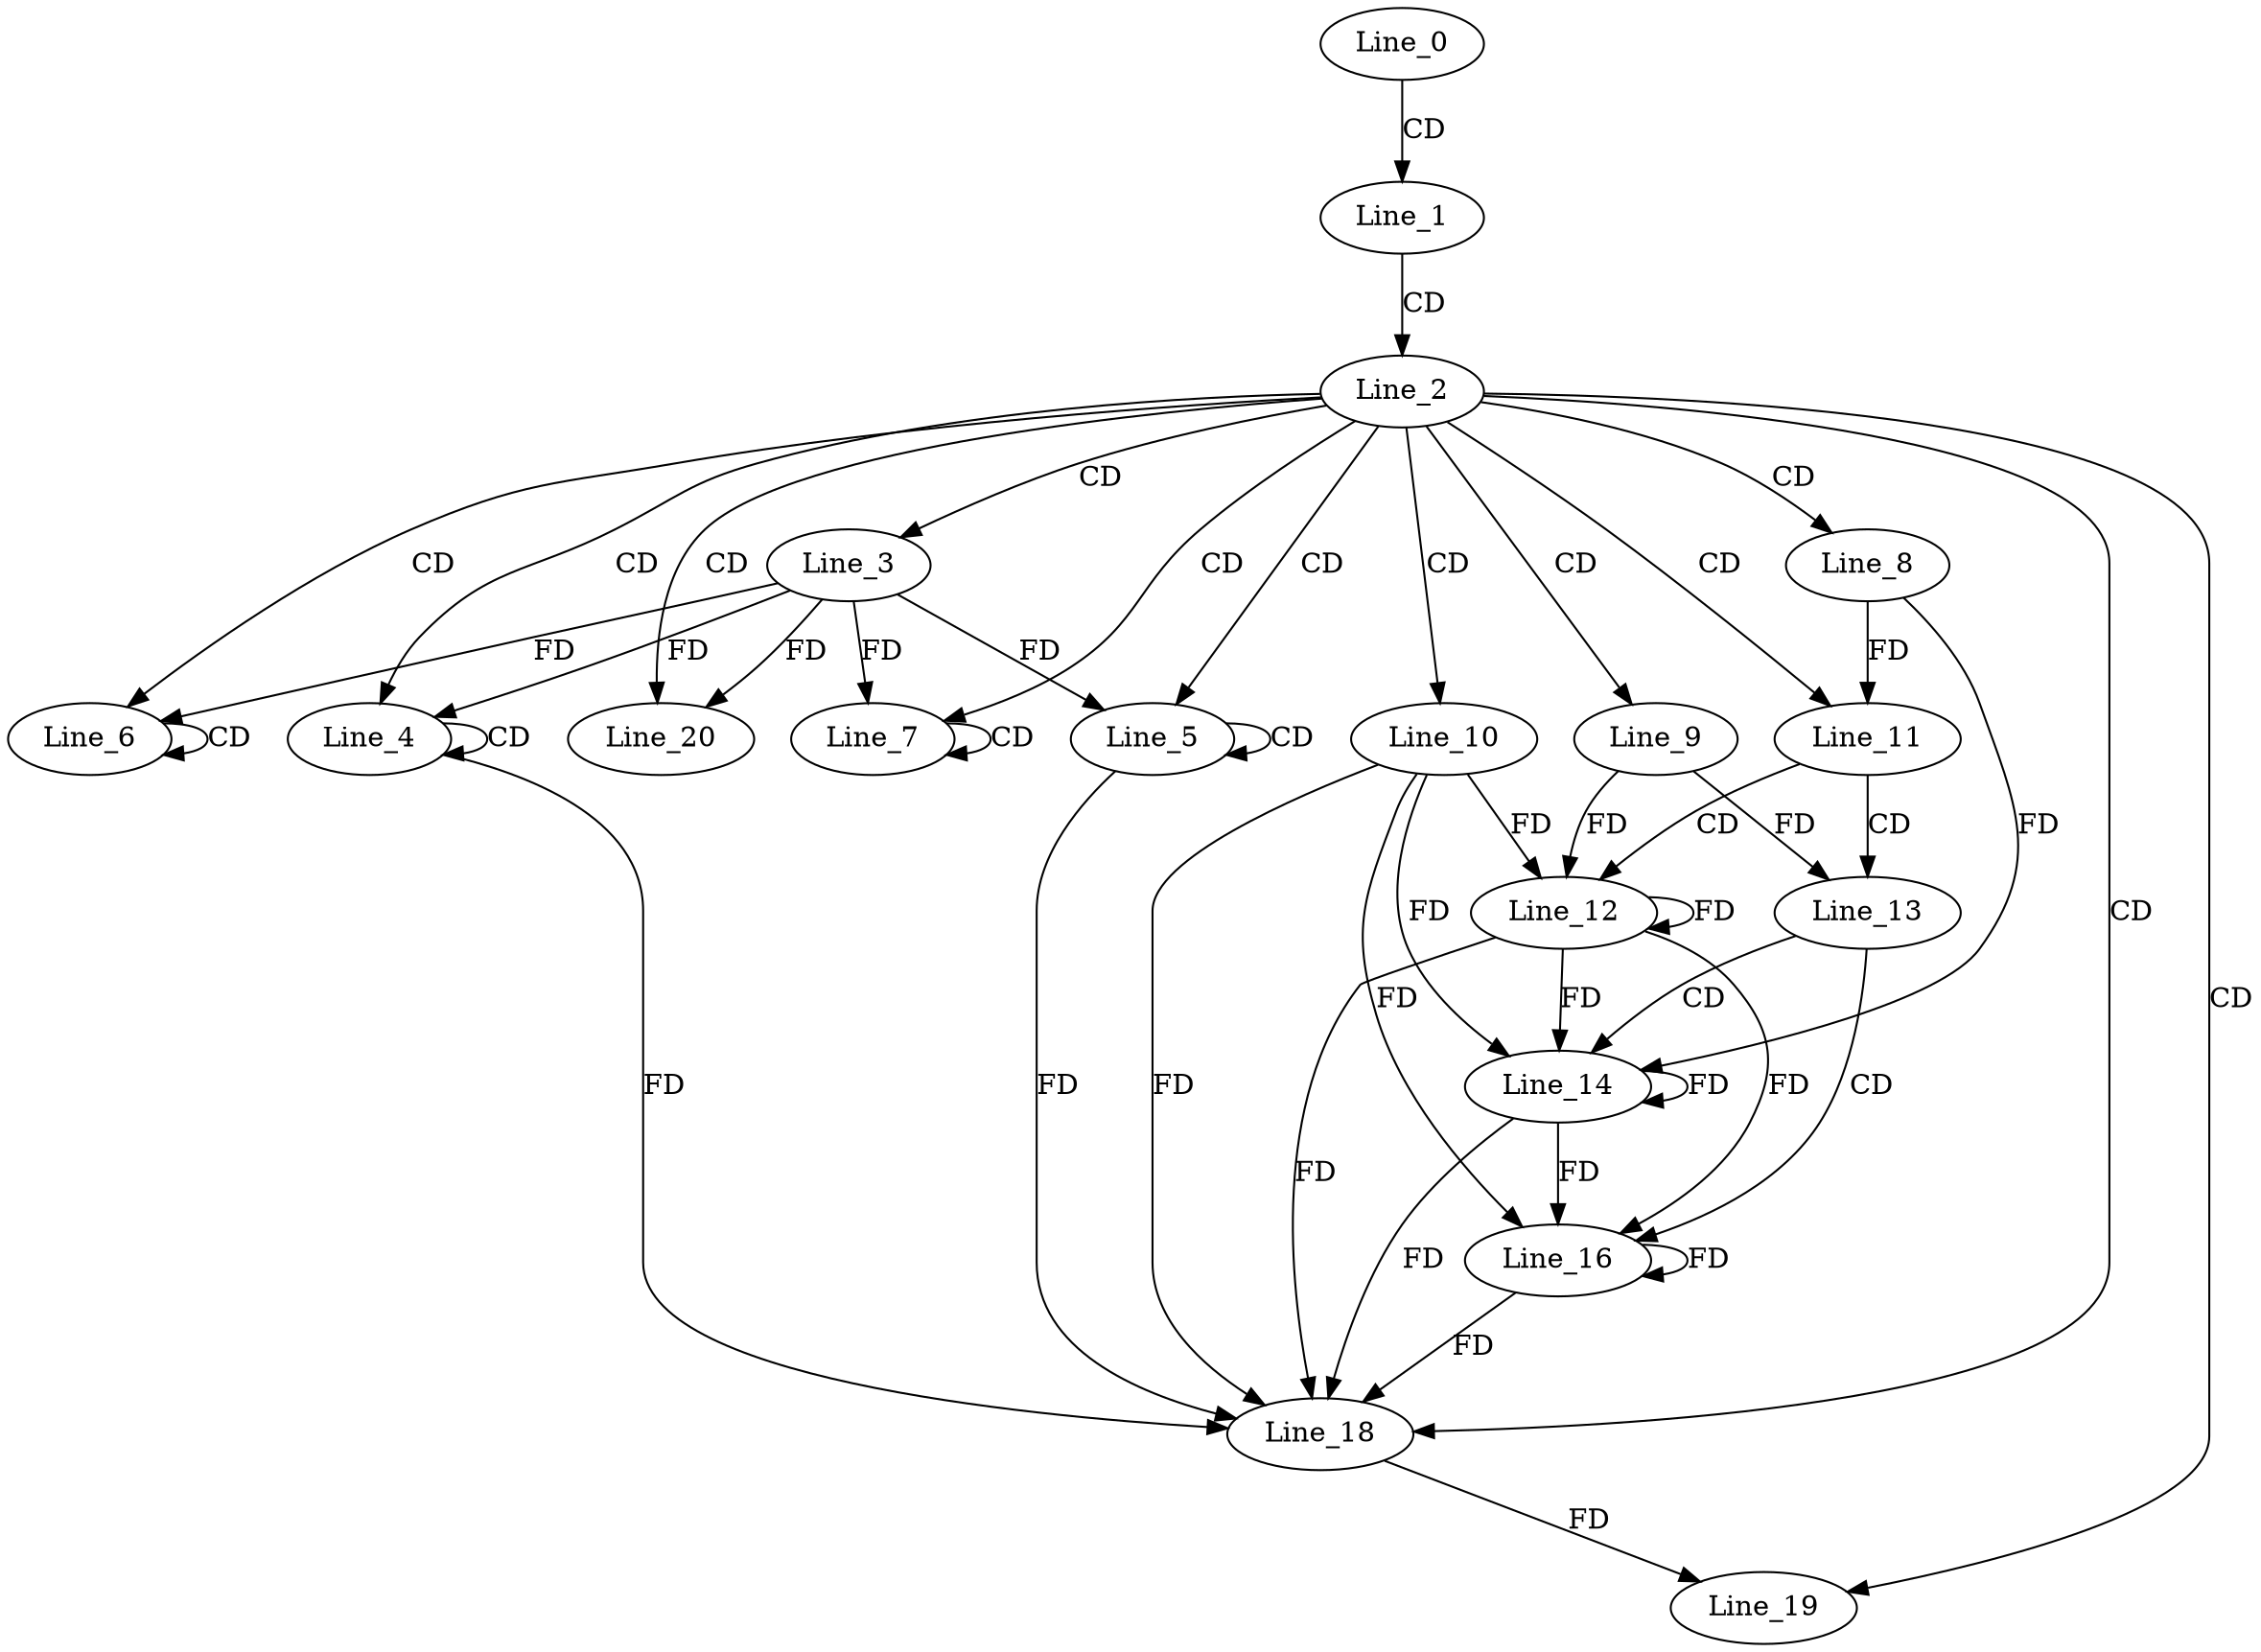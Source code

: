 digraph G {
  Line_0;
  Line_1;
  Line_2;
  Line_3;
  Line_4;
  Line_4;
  Line_5;
  Line_5;
  Line_6;
  Line_6;
  Line_7;
  Line_7;
  Line_8;
  Line_9;
  Line_10;
  Line_11;
  Line_12;
  Line_13;
  Line_14;
  Line_16;
  Line_18;
  Line_18;
  Line_18;
  Line_18;
  Line_19;
  Line_19;
  Line_20;
  Line_0 -> Line_1 [ label="CD" ];
  Line_1 -> Line_2 [ label="CD" ];
  Line_2 -> Line_3 [ label="CD" ];
  Line_2 -> Line_4 [ label="CD" ];
  Line_4 -> Line_4 [ label="CD" ];
  Line_3 -> Line_4 [ label="FD" ];
  Line_2 -> Line_5 [ label="CD" ];
  Line_5 -> Line_5 [ label="CD" ];
  Line_3 -> Line_5 [ label="FD" ];
  Line_2 -> Line_6 [ label="CD" ];
  Line_6 -> Line_6 [ label="CD" ];
  Line_3 -> Line_6 [ label="FD" ];
  Line_2 -> Line_7 [ label="CD" ];
  Line_7 -> Line_7 [ label="CD" ];
  Line_3 -> Line_7 [ label="FD" ];
  Line_2 -> Line_8 [ label="CD" ];
  Line_2 -> Line_9 [ label="CD" ];
  Line_2 -> Line_10 [ label="CD" ];
  Line_2 -> Line_11 [ label="CD" ];
  Line_8 -> Line_11 [ label="FD" ];
  Line_11 -> Line_12 [ label="CD" ];
  Line_10 -> Line_12 [ label="FD" ];
  Line_12 -> Line_12 [ label="FD" ];
  Line_9 -> Line_12 [ label="FD" ];
  Line_11 -> Line_13 [ label="CD" ];
  Line_9 -> Line_13 [ label="FD" ];
  Line_13 -> Line_14 [ label="CD" ];
  Line_10 -> Line_14 [ label="FD" ];
  Line_12 -> Line_14 [ label="FD" ];
  Line_14 -> Line_14 [ label="FD" ];
  Line_8 -> Line_14 [ label="FD" ];
  Line_13 -> Line_16 [ label="CD" ];
  Line_10 -> Line_16 [ label="FD" ];
  Line_12 -> Line_16 [ label="FD" ];
  Line_14 -> Line_16 [ label="FD" ];
  Line_16 -> Line_16 [ label="FD" ];
  Line_2 -> Line_18 [ label="CD" ];
  Line_4 -> Line_18 [ label="FD" ];
  Line_5 -> Line_18 [ label="FD" ];
  Line_10 -> Line_18 [ label="FD" ];
  Line_12 -> Line_18 [ label="FD" ];
  Line_14 -> Line_18 [ label="FD" ];
  Line_16 -> Line_18 [ label="FD" ];
  Line_2 -> Line_19 [ label="CD" ];
  Line_18 -> Line_19 [ label="FD" ];
  Line_2 -> Line_20 [ label="CD" ];
  Line_3 -> Line_20 [ label="FD" ];
}
